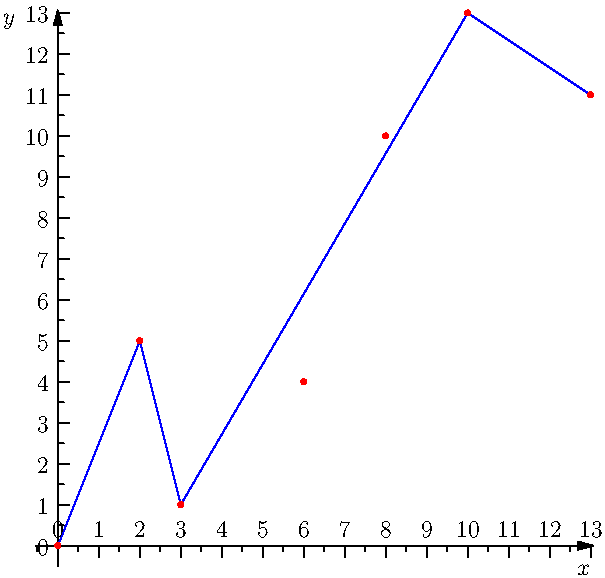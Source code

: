 import graph;

size(300,300);

pair A = (0, 0);
pair B = (2, 5);
pair C = (3, 1);
pair D = (6, 4);
pair E = (8, 10);
pair F = (10, 13);
pair G = (13, 11);

xaxis("$x$",RightTicks(Label(align=left)), Arrow);
yaxis("$y$",RightTicks, Arrow);

draw(A--B, blue);
draw(B--C, blue);
draw(C--F, blue);
draw(F--G, blue);

dot(A, red);
dot(B, red);
dot(C, red);
dot(D, red);
dot(E, red);
dot(F, red);
dot(G, red);

